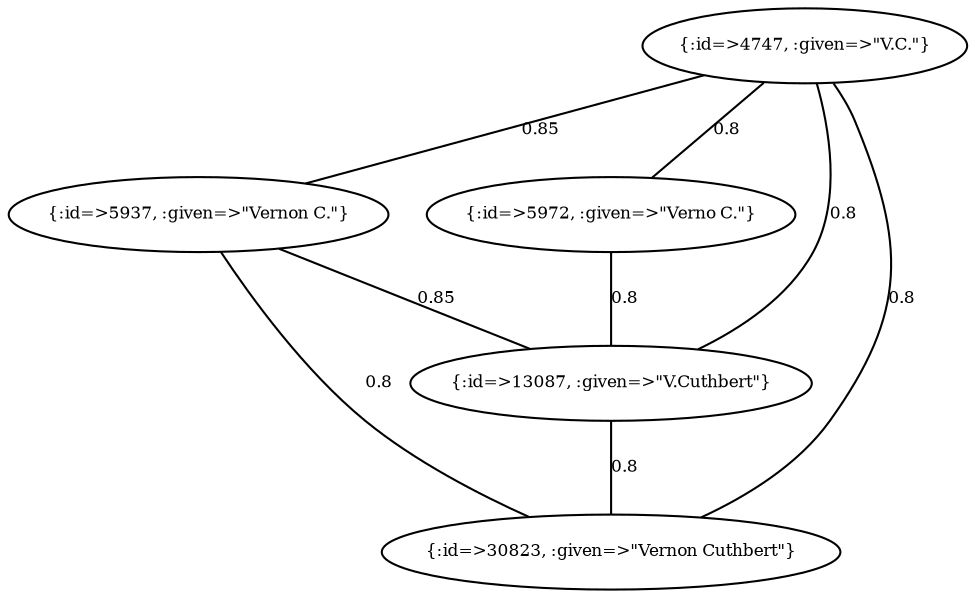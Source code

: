 graph Collector__WeightedGraph {
    "{:id=>4747, :given=>\"V.C.\"}" [
        fontsize = 8,
        label = "{:id=>4747, :given=>\"V.C.\"}"
    ]

    "{:id=>5937, :given=>\"Vernon C.\"}" [
        fontsize = 8,
        label = "{:id=>5937, :given=>\"Vernon C.\"}"
    ]

    "{:id=>5972, :given=>\"Verno C.\"}" [
        fontsize = 8,
        label = "{:id=>5972, :given=>\"Verno C.\"}"
    ]

    "{:id=>13087, :given=>\"V.Cuthbert\"}" [
        fontsize = 8,
        label = "{:id=>13087, :given=>\"V.Cuthbert\"}"
    ]

    "{:id=>30823, :given=>\"Vernon Cuthbert\"}" [
        fontsize = 8,
        label = "{:id=>30823, :given=>\"Vernon Cuthbert\"}"
    ]

    "{:id=>4747, :given=>\"V.C.\"}" -- "{:id=>5937, :given=>\"Vernon C.\"}" [
        fontsize = 8,
        label = 0.85
    ]

    "{:id=>4747, :given=>\"V.C.\"}" -- "{:id=>5972, :given=>\"Verno C.\"}" [
        fontsize = 8,
        label = 0.8
    ]

    "{:id=>4747, :given=>\"V.C.\"}" -- "{:id=>13087, :given=>\"V.Cuthbert\"}" [
        fontsize = 8,
        label = 0.8
    ]

    "{:id=>4747, :given=>\"V.C.\"}" -- "{:id=>30823, :given=>\"Vernon Cuthbert\"}" [
        fontsize = 8,
        label = 0.8
    ]

    "{:id=>5937, :given=>\"Vernon C.\"}" -- "{:id=>13087, :given=>\"V.Cuthbert\"}" [
        fontsize = 8,
        label = 0.85
    ]

    "{:id=>5937, :given=>\"Vernon C.\"}" -- "{:id=>30823, :given=>\"Vernon Cuthbert\"}" [
        fontsize = 8,
        label = 0.8
    ]

    "{:id=>5972, :given=>\"Verno C.\"}" -- "{:id=>13087, :given=>\"V.Cuthbert\"}" [
        fontsize = 8,
        label = 0.8
    ]

    "{:id=>13087, :given=>\"V.Cuthbert\"}" -- "{:id=>30823, :given=>\"Vernon Cuthbert\"}" [
        fontsize = 8,
        label = 0.8
    ]
}
